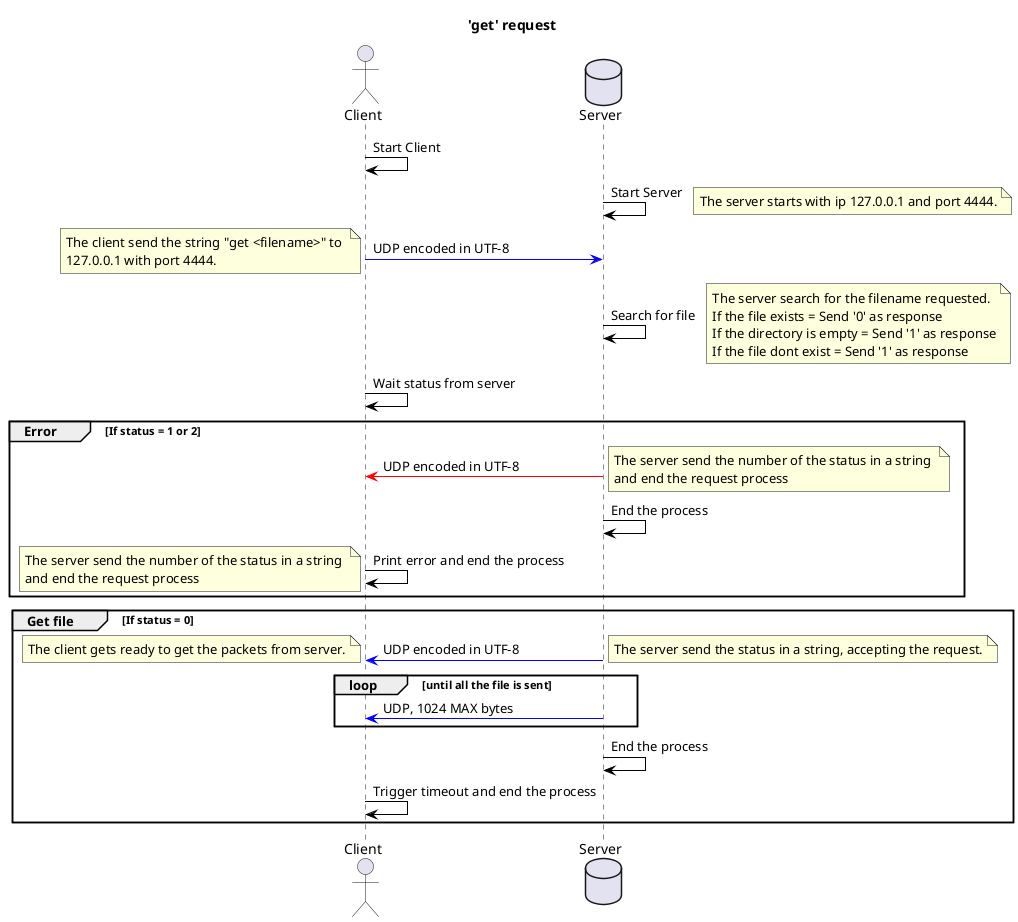 @startuml ClientUMLlist

title 'get' request

actor Client as Client
database Server as Server
Client -[#Black]> Client : Start Client
Server -[#Black]> Server : Start Server
note right
The server starts with ip 127.0.0.1 and port 4444.
end note
Client -[#Blue]> Server : UDP encoded in UTF-8
note left
The client send the string "get <filename>" to 
127.0.0.1 with port 4444.
end note
Server -[#Black]> Server : Search for file
note right
The server search for the filename requested.
If the file exists = Send '0' as response
If the directory is empty = Send '1' as response
If the file dont exist = Send '1' as response
end note
Client -[#Black]> Client : Wait status from server
group Error [If status = 1 or 2]
    Client <[#Red]- Server : UDP encoded in UTF-8
    note right
    The server send the number of the status in a string 
    and end the request process
    end note
    Server -[#Black]> Server : End the process
    Client -[#Black]> Client : Print error and end the process
    note left
    The server send the number of the status in a string 
    and end the request process
    end note
end
group Get file [If status = 0]
    Client <[#Blue]- Server : UDP encoded in UTF-8
    note right
    The server send the status in a string, accepting the request.
    end note
    note left
    The client gets ready to get the packets from server.
    end note
    loop until all the file is sent
        Client <[#Blue]- Server : UDP, 1024 MAX bytes
    end
    Server -[#Black]> Server : End the process
    Client -[#Black]> Client : Trigger timeout and end the process
end

@enduml
